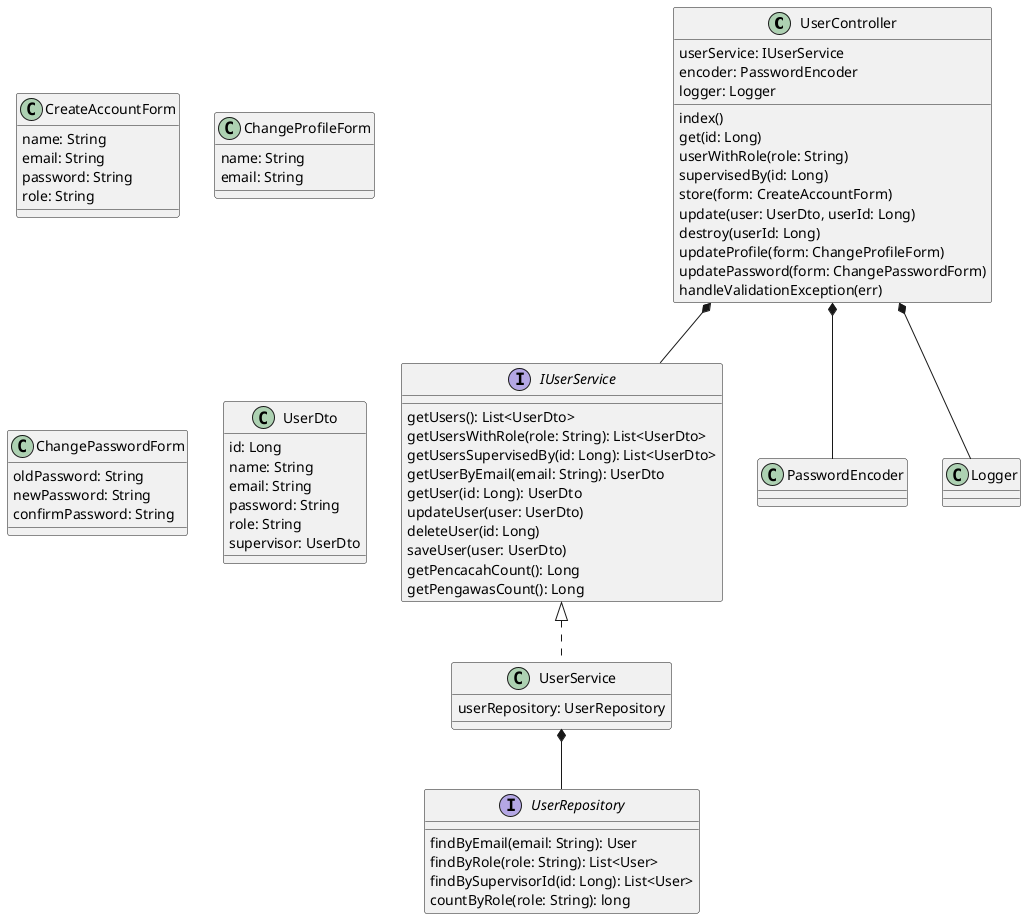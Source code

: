 @startuml UserController

class UserController {
    userService: IUserService
    encoder: PasswordEncoder
    logger: Logger
    index()
    get(id: Long)
    userWithRole(role: String)
    supervisedBy(id: Long)
    store(form: CreateAccountForm)
    update(user: UserDto, userId: Long)
    destroy(userId: Long)
    updateProfile(form: ChangeProfileForm)
    updatePassword(form: ChangePasswordForm)
    handleValidationException(err)
}
class CreateAccountForm {
    name: String
    email: String
    password: String
    role: String
}
class ChangeProfileForm {
    name: String
    email: String
}
class ChangePasswordForm {
    oldPassword: String
    newPassword: String
    confirmPassword: String
}
interface IUserService {
    getUsers(): List<UserDto>
    getUsersWithRole(role: String): List<UserDto>
    getUsersSupervisedBy(id: Long): List<UserDto>
    getUserByEmail(email: String): UserDto
    getUser(id: Long): UserDto
    updateUser(user: UserDto)
    deleteUser(id: Long)
    saveUser(user: UserDto)
    getPencacahCount(): Long
    getPengawasCount(): Long
}
class UserService {
    userRepository: UserRepository
}
interface UserRepository {
    findByEmail(email: String): User
    findByRole(role: String): List<User>
    findBySupervisorId(id: Long): List<User>
    countByRole(role: String): long
}
class UserDto {
    id: Long
    name: String
    email: String
    password: String
    role: String
    supervisor: UserDto
}

UserController *-- IUserService
UserController *-- PasswordEncoder
UserController *-- Logger
IUserService <|.. UserService
UserService *-- UserRepository

@enduml